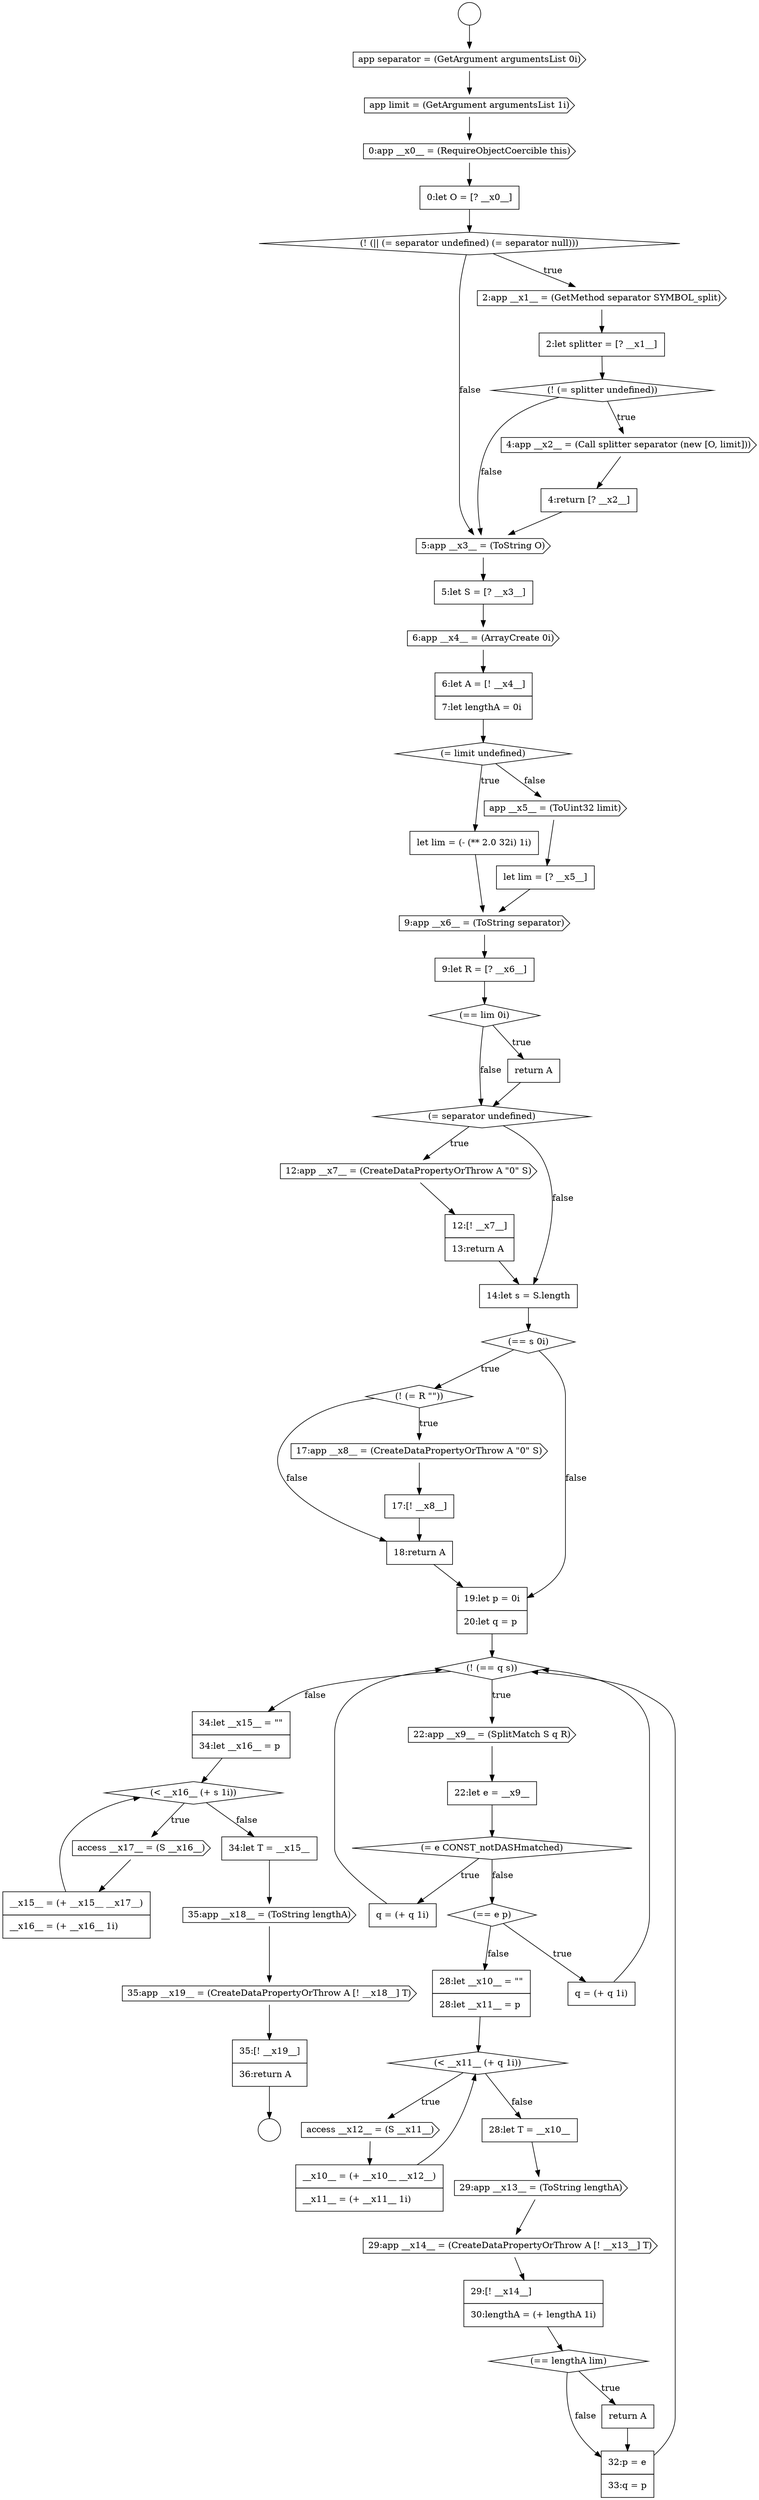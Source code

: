 digraph {
  node0 [shape=circle label=" " color="black" fillcolor="white" style=filled]
  node5 [shape=none, margin=0, label=<<font color="black">
    <table border="0" cellborder="1" cellspacing="0" cellpadding="10">
      <tr><td align="left">0:let O = [? __x0__]</td></tr>
    </table>
  </font>> color="black" fillcolor="white" style=filled]
  node1 [shape=circle label=" " color="black" fillcolor="white" style=filled]
  node6 [shape=diamond, label=<<font color="black">(! (|| (= separator undefined) (= separator null)))</font>> color="black" fillcolor="white" style=filled]
  node2 [shape=cds, label=<<font color="black">app separator = (GetArgument argumentsList 0i)</font>> color="black" fillcolor="white" style=filled]
  node4 [shape=cds, label=<<font color="black">0:app __x0__ = (RequireObjectCoercible this)</font>> color="black" fillcolor="white" style=filled]
  node10 [shape=cds, label=<<font color="black">4:app __x2__ = (Call splitter separator (new [O, limit]))</font>> color="black" fillcolor="white" style=filled]
  node56 [shape=none, margin=0, label=<<font color="black">
    <table border="0" cellborder="1" cellspacing="0" cellpadding="10">
      <tr><td align="left">34:let T = __x15__</td></tr>
    </table>
  </font>> color="black" fillcolor="white" style=filled]
  node42 [shape=diamond, label=<<font color="black">(&lt; __x11__ (+ q 1i))</font>> color="black" fillcolor="white" style=filled]
  node24 [shape=diamond, label=<<font color="black">(= separator undefined)</font>> color="black" fillcolor="white" style=filled]
  node37 [shape=diamond, label=<<font color="black">(= e CONST_notDASHmatched)</font>> color="black" fillcolor="white" style=filled]
  node25 [shape=cds, label=<<font color="black">12:app __x7__ = (CreateDataPropertyOrThrow A &quot;0&quot; S)</font>> color="black" fillcolor="white" style=filled]
  node52 [shape=none, margin=0, label=<<font color="black">
    <table border="0" cellborder="1" cellspacing="0" cellpadding="10">
      <tr><td align="left">34:let __x15__ = &quot;&quot;</td></tr>
      <tr><td align="left">34:let __x16__ = p</td></tr>
    </table>
  </font>> color="black" fillcolor="white" style=filled]
  node14 [shape=cds, label=<<font color="black">6:app __x4__ = (ArrayCreate 0i)</font>> color="black" fillcolor="white" style=filled]
  node20 [shape=cds, label=<<font color="black">9:app __x6__ = (ToString separator)</font>> color="black" fillcolor="white" style=filled]
  node46 [shape=cds, label=<<font color="black">29:app __x13__ = (ToString lengthA)</font>> color="black" fillcolor="white" style=filled]
  node57 [shape=cds, label=<<font color="black">35:app __x18__ = (ToString lengthA)</font>> color="black" fillcolor="white" style=filled]
  node29 [shape=diamond, label=<<font color="black">(! (= R &quot;&quot;))</font>> color="black" fillcolor="white" style=filled]
  node21 [shape=none, margin=0, label=<<font color="black">
    <table border="0" cellborder="1" cellspacing="0" cellpadding="10">
      <tr><td align="left">9:let R = [? __x6__]</td></tr>
    </table>
  </font>> color="black" fillcolor="white" style=filled]
  node33 [shape=none, margin=0, label=<<font color="black">
    <table border="0" cellborder="1" cellspacing="0" cellpadding="10">
      <tr><td align="left">19:let p = 0i</td></tr>
      <tr><td align="left">20:let q = p</td></tr>
    </table>
  </font>> color="black" fillcolor="white" style=filled]
  node28 [shape=diamond, label=<<font color="black">(== s 0i)</font>> color="black" fillcolor="white" style=filled]
  node38 [shape=none, margin=0, label=<<font color="black">
    <table border="0" cellborder="1" cellspacing="0" cellpadding="10">
      <tr><td align="left">q = (+ q 1i)</td></tr>
    </table>
  </font>> color="black" fillcolor="white" style=filled]
  node9 [shape=diamond, label=<<font color="black">(! (= splitter undefined))</font>> color="black" fillcolor="white" style=filled]
  node53 [shape=diamond, label=<<font color="black">(&lt; __x16__ (+ s 1i))</font>> color="black" fillcolor="white" style=filled]
  node13 [shape=none, margin=0, label=<<font color="black">
    <table border="0" cellborder="1" cellspacing="0" cellpadding="10">
      <tr><td align="left">5:let S = [? __x3__]</td></tr>
    </table>
  </font>> color="black" fillcolor="white" style=filled]
  node41 [shape=none, margin=0, label=<<font color="black">
    <table border="0" cellborder="1" cellspacing="0" cellpadding="10">
      <tr><td align="left">28:let __x10__ = &quot;&quot;</td></tr>
      <tr><td align="left">28:let __x11__ = p</td></tr>
    </table>
  </font>> color="black" fillcolor="white" style=filled]
  node45 [shape=none, margin=0, label=<<font color="black">
    <table border="0" cellborder="1" cellspacing="0" cellpadding="10">
      <tr><td align="left">28:let T = __x10__</td></tr>
    </table>
  </font>> color="black" fillcolor="white" style=filled]
  node17 [shape=none, margin=0, label=<<font color="black">
    <table border="0" cellborder="1" cellspacing="0" cellpadding="10">
      <tr><td align="left">let lim = (- (** 2.0 32i) 1i)</td></tr>
    </table>
  </font>> color="black" fillcolor="white" style=filled]
  node32 [shape=none, margin=0, label=<<font color="black">
    <table border="0" cellborder="1" cellspacing="0" cellpadding="10">
      <tr><td align="left">18:return A</td></tr>
    </table>
  </font>> color="black" fillcolor="white" style=filled]
  node34 [shape=diamond, label=<<font color="black">(! (== q s))</font>> color="black" fillcolor="white" style=filled]
  node22 [shape=diamond, label=<<font color="black">(== lim 0i)</font>> color="black" fillcolor="white" style=filled]
  node44 [shape=none, margin=0, label=<<font color="black">
    <table border="0" cellborder="1" cellspacing="0" cellpadding="10">
      <tr><td align="left">__x10__ = (+ __x10__ __x12__)</td></tr>
      <tr><td align="left">__x11__ = (+ __x11__ 1i)</td></tr>
    </table>
  </font>> color="black" fillcolor="white" style=filled]
  node59 [shape=none, margin=0, label=<<font color="black">
    <table border="0" cellborder="1" cellspacing="0" cellpadding="10">
      <tr><td align="left">35:[! __x19__]</td></tr>
      <tr><td align="left">36:return A</td></tr>
    </table>
  </font>> color="black" fillcolor="white" style=filled]
  node27 [shape=none, margin=0, label=<<font color="black">
    <table border="0" cellborder="1" cellspacing="0" cellpadding="10">
      <tr><td align="left">14:let s = S.length</td></tr>
    </table>
  </font>> color="black" fillcolor="white" style=filled]
  node12 [shape=cds, label=<<font color="black">5:app __x3__ = (ToString O)</font>> color="black" fillcolor="white" style=filled]
  node54 [shape=cds, label=<<font color="black">access __x17__ = (S __x16__)</font>> color="black" fillcolor="white" style=filled]
  node49 [shape=diamond, label=<<font color="black">(== lengthA lim)</font>> color="black" fillcolor="white" style=filled]
  node7 [shape=cds, label=<<font color="black">2:app __x1__ = (GetMethod separator SYMBOL_split)</font>> color="black" fillcolor="white" style=filled]
  node39 [shape=diamond, label=<<font color="black">(== e p)</font>> color="black" fillcolor="white" style=filled]
  node3 [shape=cds, label=<<font color="black">app limit = (GetArgument argumentsList 1i)</font>> color="black" fillcolor="white" style=filled]
  node35 [shape=cds, label=<<font color="black">22:app __x9__ = (SplitMatch S q R)</font>> color="black" fillcolor="white" style=filled]
  node48 [shape=none, margin=0, label=<<font color="black">
    <table border="0" cellborder="1" cellspacing="0" cellpadding="10">
      <tr><td align="left">29:[! __x14__]</td></tr>
      <tr><td align="left">30:lengthA = (+ lengthA 1i)</td></tr>
    </table>
  </font>> color="black" fillcolor="white" style=filled]
  node18 [shape=cds, label=<<font color="black">app __x5__ = (ToUint32 limit)</font>> color="black" fillcolor="white" style=filled]
  node50 [shape=none, margin=0, label=<<font color="black">
    <table border="0" cellborder="1" cellspacing="0" cellpadding="10">
      <tr><td align="left">return A</td></tr>
    </table>
  </font>> color="black" fillcolor="white" style=filled]
  node16 [shape=diamond, label=<<font color="black">(= limit undefined)</font>> color="black" fillcolor="white" style=filled]
  node31 [shape=none, margin=0, label=<<font color="black">
    <table border="0" cellborder="1" cellspacing="0" cellpadding="10">
      <tr><td align="left">17:[! __x8__]</td></tr>
    </table>
  </font>> color="black" fillcolor="white" style=filled]
  node11 [shape=none, margin=0, label=<<font color="black">
    <table border="0" cellborder="1" cellspacing="0" cellpadding="10">
      <tr><td align="left">4:return [? __x2__]</td></tr>
    </table>
  </font>> color="black" fillcolor="white" style=filled]
  node43 [shape=cds, label=<<font color="black">access __x12__ = (S __x11__)</font>> color="black" fillcolor="white" style=filled]
  node40 [shape=none, margin=0, label=<<font color="black">
    <table border="0" cellborder="1" cellspacing="0" cellpadding="10">
      <tr><td align="left">q = (+ q 1i)</td></tr>
    </table>
  </font>> color="black" fillcolor="white" style=filled]
  node26 [shape=none, margin=0, label=<<font color="black">
    <table border="0" cellborder="1" cellspacing="0" cellpadding="10">
      <tr><td align="left">12:[! __x7__]</td></tr>
      <tr><td align="left">13:return A</td></tr>
    </table>
  </font>> color="black" fillcolor="white" style=filled]
  node55 [shape=none, margin=0, label=<<font color="black">
    <table border="0" cellborder="1" cellspacing="0" cellpadding="10">
      <tr><td align="left">__x15__ = (+ __x15__ __x17__)</td></tr>
      <tr><td align="left">__x16__ = (+ __x16__ 1i)</td></tr>
    </table>
  </font>> color="black" fillcolor="white" style=filled]
  node23 [shape=none, margin=0, label=<<font color="black">
    <table border="0" cellborder="1" cellspacing="0" cellpadding="10">
      <tr><td align="left">return A</td></tr>
    </table>
  </font>> color="black" fillcolor="white" style=filled]
  node8 [shape=none, margin=0, label=<<font color="black">
    <table border="0" cellborder="1" cellspacing="0" cellpadding="10">
      <tr><td align="left">2:let splitter = [? __x1__]</td></tr>
    </table>
  </font>> color="black" fillcolor="white" style=filled]
  node58 [shape=cds, label=<<font color="black">35:app __x19__ = (CreateDataPropertyOrThrow A [! __x18__] T)</font>> color="black" fillcolor="white" style=filled]
  node36 [shape=none, margin=0, label=<<font color="black">
    <table border="0" cellborder="1" cellspacing="0" cellpadding="10">
      <tr><td align="left">22:let e = __x9__</td></tr>
    </table>
  </font>> color="black" fillcolor="white" style=filled]
  node30 [shape=cds, label=<<font color="black">17:app __x8__ = (CreateDataPropertyOrThrow A &quot;0&quot; S)</font>> color="black" fillcolor="white" style=filled]
  node51 [shape=none, margin=0, label=<<font color="black">
    <table border="0" cellborder="1" cellspacing="0" cellpadding="10">
      <tr><td align="left">32:p = e</td></tr>
      <tr><td align="left">33:q = p</td></tr>
    </table>
  </font>> color="black" fillcolor="white" style=filled]
  node19 [shape=none, margin=0, label=<<font color="black">
    <table border="0" cellborder="1" cellspacing="0" cellpadding="10">
      <tr><td align="left">let lim = [? __x5__]</td></tr>
    </table>
  </font>> color="black" fillcolor="white" style=filled]
  node47 [shape=cds, label=<<font color="black">29:app __x14__ = (CreateDataPropertyOrThrow A [! __x13__] T)</font>> color="black" fillcolor="white" style=filled]
  node15 [shape=none, margin=0, label=<<font color="black">
    <table border="0" cellborder="1" cellspacing="0" cellpadding="10">
      <tr><td align="left">6:let A = [! __x4__]</td></tr>
      <tr><td align="left">7:let lengthA = 0i</td></tr>
    </table>
  </font>> color="black" fillcolor="white" style=filled]
  node49 -> node50 [label=<<font color="black">true</font>> color="black"]
  node49 -> node51 [label=<<font color="black">false</font>> color="black"]
  node59 -> node1 [ color="black"]
  node43 -> node44 [ color="black"]
  node27 -> node28 [ color="black"]
  node30 -> node31 [ color="black"]
  node25 -> node26 [ color="black"]
  node5 -> node6 [ color="black"]
  node3 -> node4 [ color="black"]
  node7 -> node8 [ color="black"]
  node54 -> node55 [ color="black"]
  node18 -> node19 [ color="black"]
  node34 -> node35 [label=<<font color="black">true</font>> color="black"]
  node34 -> node52 [label=<<font color="black">false</font>> color="black"]
  node9 -> node10 [label=<<font color="black">true</font>> color="black"]
  node9 -> node12 [label=<<font color="black">false</font>> color="black"]
  node2 -> node3 [ color="black"]
  node15 -> node16 [ color="black"]
  node22 -> node23 [label=<<font color="black">true</font>> color="black"]
  node22 -> node24 [label=<<font color="black">false</font>> color="black"]
  node11 -> node12 [ color="black"]
  node19 -> node20 [ color="black"]
  node13 -> node14 [ color="black"]
  node35 -> node36 [ color="black"]
  node57 -> node58 [ color="black"]
  node28 -> node29 [label=<<font color="black">true</font>> color="black"]
  node28 -> node33 [label=<<font color="black">false</font>> color="black"]
  node37 -> node38 [label=<<font color="black">true</font>> color="black"]
  node37 -> node39 [label=<<font color="black">false</font>> color="black"]
  node12 -> node13 [ color="black"]
  node45 -> node46 [ color="black"]
  node0 -> node2 [ color="black"]
  node36 -> node37 [ color="black"]
  node52 -> node53 [ color="black"]
  node40 -> node34 [ color="black"]
  node17 -> node20 [ color="black"]
  node23 -> node24 [ color="black"]
  node14 -> node15 [ color="black"]
  node31 -> node32 [ color="black"]
  node6 -> node7 [label=<<font color="black">true</font>> color="black"]
  node6 -> node12 [label=<<font color="black">false</font>> color="black"]
  node26 -> node27 [ color="black"]
  node10 -> node11 [ color="black"]
  node29 -> node30 [label=<<font color="black">true</font>> color="black"]
  node29 -> node32 [label=<<font color="black">false</font>> color="black"]
  node16 -> node17 [label=<<font color="black">true</font>> color="black"]
  node16 -> node18 [label=<<font color="black">false</font>> color="black"]
  node47 -> node48 [ color="black"]
  node50 -> node51 [ color="black"]
  node4 -> node5 [ color="black"]
  node42 -> node43 [label=<<font color="black">true</font>> color="black"]
  node42 -> node45 [label=<<font color="black">false</font>> color="black"]
  node8 -> node9 [ color="black"]
  node21 -> node22 [ color="black"]
  node44 -> node42 [ color="black"]
  node20 -> node21 [ color="black"]
  node53 -> node54 [label=<<font color="black">true</font>> color="black"]
  node53 -> node56 [label=<<font color="black">false</font>> color="black"]
  node56 -> node57 [ color="black"]
  node46 -> node47 [ color="black"]
  node58 -> node59 [ color="black"]
  node48 -> node49 [ color="black"]
  node24 -> node25 [label=<<font color="black">true</font>> color="black"]
  node24 -> node27 [label=<<font color="black">false</font>> color="black"]
  node55 -> node53 [ color="black"]
  node38 -> node34 [ color="black"]
  node39 -> node40 [label=<<font color="black">true</font>> color="black"]
  node39 -> node41 [label=<<font color="black">false</font>> color="black"]
  node32 -> node33 [ color="black"]
  node51 -> node34 [ color="black"]
  node33 -> node34 [ color="black"]
  node41 -> node42 [ color="black"]
}
